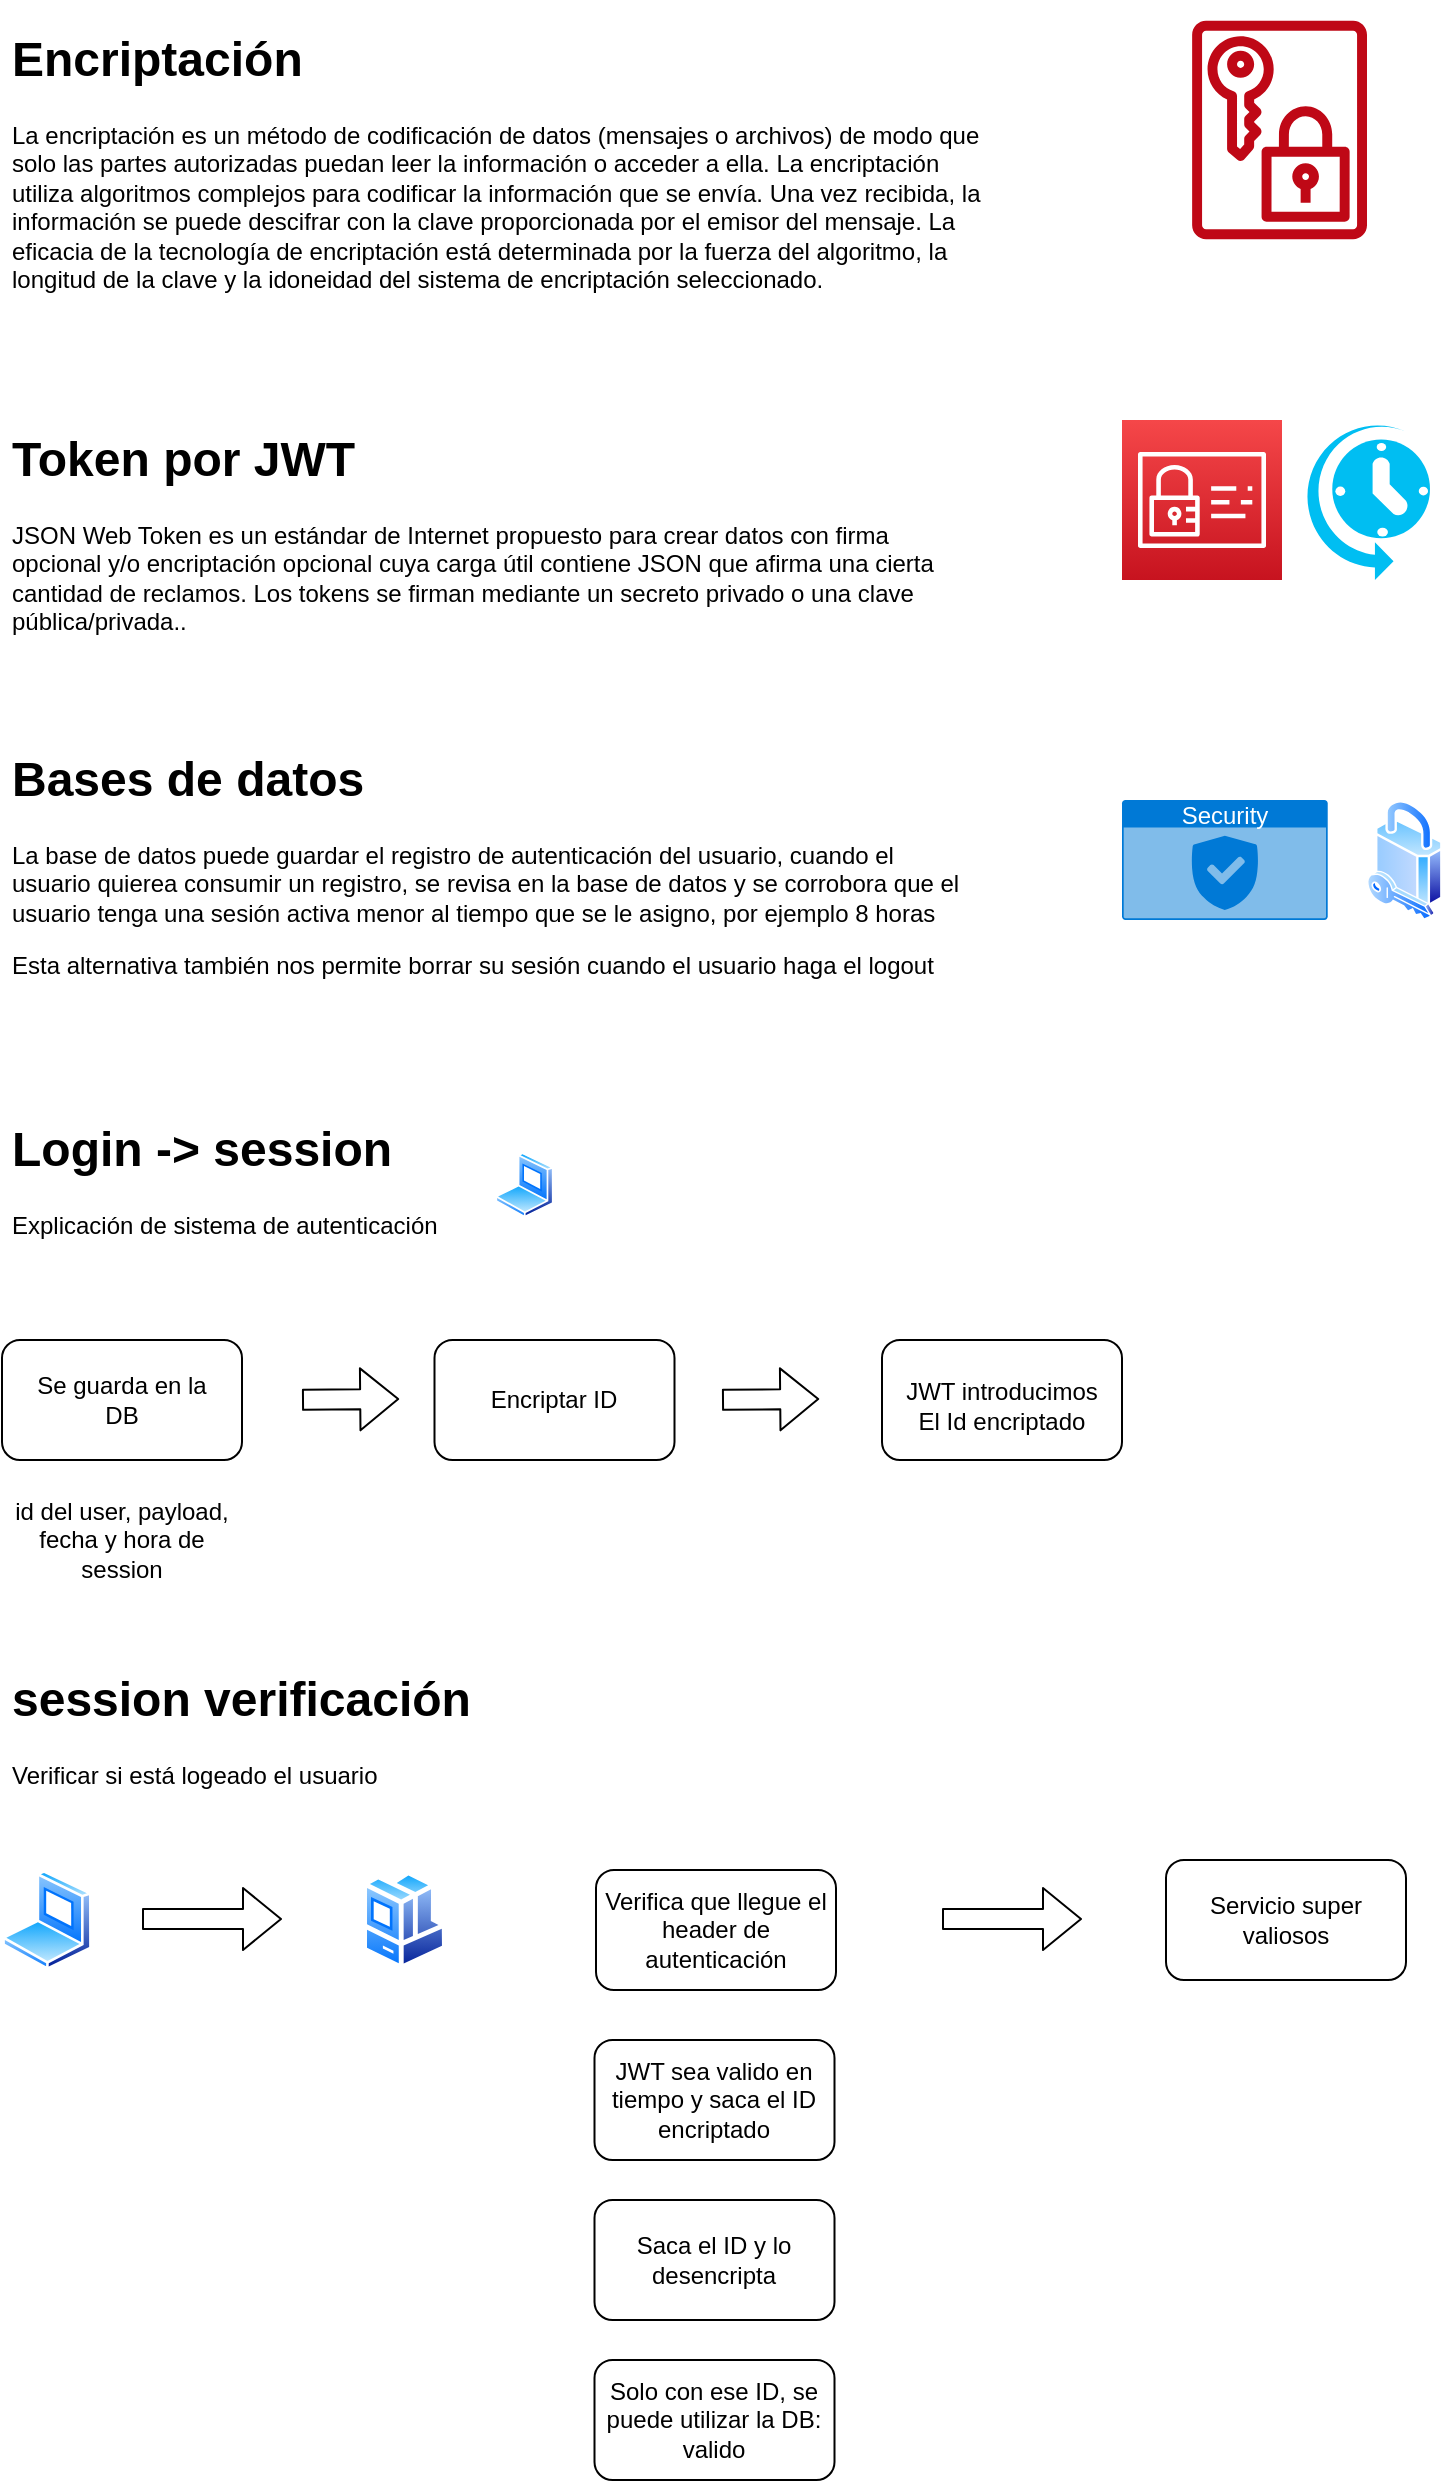 <mxfile>
    <diagram id="LDMWREldx_whx4n_vvC_" name="Página-1">
        <mxGraphModel dx="743" dy="272" grid="1" gridSize="10" guides="1" tooltips="1" connect="1" arrows="1" fold="1" page="1" pageScale="1" pageWidth="827" pageHeight="1169" math="0" shadow="0">
            <root>
                <mxCell id="0"/>
                <mxCell id="1" parent="0"/>
                <mxCell id="2" value="Security" style="html=1;strokeColor=none;fillColor=#0079D6;labelPosition=center;verticalLabelPosition=middle;verticalAlign=top;align=center;fontSize=12;outlineConnect=0;spacingTop=-6;fontColor=#FFFFFF;sketch=0;shape=mxgraph.sitemap.security;" parent="1" vertex="1">
                    <mxGeometry x="600" y="430" width="102.86" height="60" as="geometry"/>
                </mxCell>
                <mxCell id="3" value="" style="aspect=fixed;perimeter=ellipsePerimeter;html=1;align=center;shadow=0;dashed=0;spacingTop=3;image;image=img/lib/active_directory/security.svg;" parent="1" vertex="1">
                    <mxGeometry x="722.5" y="430" width="37.8" height="60" as="geometry"/>
                </mxCell>
                <mxCell id="5" value="" style="sketch=0;points=[[0,0,0],[0.25,0,0],[0.5,0,0],[0.75,0,0],[1,0,0],[0,1,0],[0.25,1,0],[0.5,1,0],[0.75,1,0],[1,1,0],[0,0.25,0],[0,0.5,0],[0,0.75,0],[1,0.25,0],[1,0.5,0],[1,0.75,0]];outlineConnect=0;fontColor=#232F3E;gradientColor=#F54749;gradientDirection=north;fillColor=#C7131F;strokeColor=#ffffff;dashed=0;verticalLabelPosition=bottom;verticalAlign=top;align=center;html=1;fontSize=12;fontStyle=0;aspect=fixed;shape=mxgraph.aws4.resourceIcon;resIcon=mxgraph.aws4.identity_and_access_management;" parent="1" vertex="1">
                    <mxGeometry x="600" y="240" width="80" height="80" as="geometry"/>
                </mxCell>
                <mxCell id="7" value="" style="sketch=0;outlineConnect=0;fontColor=#232F3E;gradientColor=none;fillColor=#BF0816;strokeColor=none;dashed=0;verticalLabelPosition=bottom;verticalAlign=top;align=center;html=1;fontSize=12;fontStyle=0;aspect=fixed;pointerEvents=1;shape=mxgraph.aws4.data_encryption_key;" parent="1" vertex="1">
                    <mxGeometry x="635.07" y="40" width="87.43" height="110" as="geometry"/>
                </mxCell>
                <mxCell id="8" value="" style="verticalLabelPosition=bottom;html=1;verticalAlign=top;align=center;strokeColor=none;fillColor=#00BEF2;shape=mxgraph.azure.scheduler;pointerEvents=1;" parent="1" vertex="1">
                    <mxGeometry x="690" y="240" width="64" height="80" as="geometry"/>
                </mxCell>
                <mxCell id="9" value="&lt;h1&gt;Encriptación&lt;/h1&gt;&lt;p&gt;La encriptación es un método de codificación de datos (mensajes o archivos) de modo que solo las partes autorizadas puedan leer la información o acceder a ella. La encriptación utiliza algoritmos complejos para codificar la información que se envía. Una vez recibida, la información se puede descifrar con la clave proporcionada por el emisor del mensaje. La eficacia de la tecnología de encriptación está determinada por la fuerza del algoritmo, la longitud de la clave y la idoneidad del sistema de encriptación seleccionado.&lt;/p&gt;" style="text;html=1;strokeColor=none;fillColor=none;spacing=5;spacingTop=-20;whiteSpace=wrap;overflow=hidden;rounded=0;" parent="1" vertex="1">
                    <mxGeometry x="40" y="40" width="500" height="160" as="geometry"/>
                </mxCell>
                <mxCell id="11" value="&lt;h1&gt;Token por JWT&lt;/h1&gt;&lt;p&gt;JSON Web Token es un estándar de Internet propuesto para crear datos con firma opcional y/o encriptación opcional cuya carga útil contiene JSON que afirma una cierta cantidad de reclamos. Los tokens se firman mediante un secreto privado o una clave pública/privada..&lt;/p&gt;" style="text;html=1;strokeColor=none;fillColor=none;spacing=5;spacingTop=-20;whiteSpace=wrap;overflow=hidden;rounded=0;" parent="1" vertex="1">
                    <mxGeometry x="40" y="240" width="490" height="120" as="geometry"/>
                </mxCell>
                <mxCell id="12" value="&lt;h1&gt;Bases de datos&lt;/h1&gt;&lt;p&gt;La base de datos puede guardar el registro de autenticación del usuario, cuando el usuario quierea consumir un registro, se revisa en la base de datos y se corrobora que el usuario tenga una sesión activa menor al tiempo que se le asigno, por ejemplo 8 horas&lt;/p&gt;&lt;p&gt;Esta alternativa también nos permite borrar su sesión cuando el usuario haga el logout&lt;/p&gt;" style="text;html=1;strokeColor=none;fillColor=none;spacing=5;spacingTop=-20;whiteSpace=wrap;overflow=hidden;rounded=0;" parent="1" vertex="1">
                    <mxGeometry x="40" y="400" width="490" height="120" as="geometry"/>
                </mxCell>
                <mxCell id="13" value="" style="rounded=1;whiteSpace=wrap;html=1;" parent="1" vertex="1">
                    <mxGeometry x="40" y="700" width="120" height="60" as="geometry"/>
                </mxCell>
                <mxCell id="14" value="Se guarda en la DB" style="text;html=1;strokeColor=none;fillColor=none;align=center;verticalAlign=middle;whiteSpace=wrap;rounded=0;" parent="1" vertex="1">
                    <mxGeometry x="50" y="710" width="100" height="40" as="geometry"/>
                </mxCell>
                <mxCell id="15" value="" style="shape=flexArrow;endArrow=classic;html=1;" parent="1" edge="1">
                    <mxGeometry width="50" height="50" relative="1" as="geometry">
                        <mxPoint x="110" y="989.5" as="sourcePoint"/>
                        <mxPoint x="180" y="989.5" as="targetPoint"/>
                    </mxGeometry>
                </mxCell>
                <mxCell id="16" value="id del user, payload, fecha y hora de session" style="text;html=1;strokeColor=none;fillColor=none;align=center;verticalAlign=middle;whiteSpace=wrap;rounded=0;" parent="1" vertex="1">
                    <mxGeometry x="40" y="770" width="120" height="60" as="geometry"/>
                </mxCell>
                <mxCell id="17" value="" style="rounded=1;whiteSpace=wrap;html=1;" parent="1" vertex="1">
                    <mxGeometry x="480" y="700" width="120" height="60" as="geometry"/>
                </mxCell>
                <mxCell id="18" value="JWT introducimos El Id encriptado" style="text;html=1;strokeColor=none;fillColor=none;align=center;verticalAlign=middle;whiteSpace=wrap;rounded=0;" parent="1" vertex="1">
                    <mxGeometry x="490" y="715" width="100" height="35" as="geometry"/>
                </mxCell>
                <mxCell id="20" value="" style="aspect=fixed;perimeter=ellipsePerimeter;html=1;align=center;shadow=0;dashed=0;spacingTop=3;image;image=img/lib/active_directory/laptop_client.svg;" parent="1" vertex="1">
                    <mxGeometry x="286.63" y="606.25" width="29.25" height="32.5" as="geometry"/>
                </mxCell>
                <mxCell id="21" value="" style="aspect=fixed;perimeter=ellipsePerimeter;html=1;align=center;shadow=0;dashed=0;spacingTop=3;image;image=img/lib/active_directory/workstation_client.svg;" parent="1" vertex="1">
                    <mxGeometry x="220" y="965" width="42.5" height="50" as="geometry"/>
                </mxCell>
                <mxCell id="22" value="" style="aspect=fixed;perimeter=ellipsePerimeter;html=1;align=center;shadow=0;dashed=0;spacingTop=3;image;image=img/lib/active_directory/laptop_client.svg;" parent="1" vertex="1">
                    <mxGeometry x="40" y="965" width="45" height="50" as="geometry"/>
                </mxCell>
                <mxCell id="23" value="JWT sea valido en tiempo y saca el ID encriptado" style="rounded=1;whiteSpace=wrap;html=1;" parent="1" vertex="1">
                    <mxGeometry x="336.25" y="1050" width="120" height="60" as="geometry"/>
                </mxCell>
                <mxCell id="24" value="Solo con ese ID, se puede utilizar la DB: valido" style="rounded=1;whiteSpace=wrap;html=1;" parent="1" vertex="1">
                    <mxGeometry x="336.25" y="1210" width="120" height="60" as="geometry"/>
                </mxCell>
                <mxCell id="25" value="" style="shape=flexArrow;endArrow=classic;html=1;" parent="1" edge="1">
                    <mxGeometry width="50" height="50" relative="1" as="geometry">
                        <mxPoint x="510.0" y="989.5" as="sourcePoint"/>
                        <mxPoint x="580.0" y="989.5" as="targetPoint"/>
                    </mxGeometry>
                </mxCell>
                <mxCell id="26" value="Encriptar ID" style="rounded=1;whiteSpace=wrap;html=1;" parent="1" vertex="1">
                    <mxGeometry x="256.25" y="700" width="120" height="60" as="geometry"/>
                </mxCell>
                <mxCell id="27" value="" style="shape=flexArrow;endArrow=classic;html=1;" parent="1" edge="1">
                    <mxGeometry width="50" height="50" relative="1" as="geometry">
                        <mxPoint x="190.0" y="729.94" as="sourcePoint"/>
                        <mxPoint x="238.6" y="729.5" as="targetPoint"/>
                    </mxGeometry>
                </mxCell>
                <mxCell id="28" value="Servicio super valiosos" style="rounded=1;whiteSpace=wrap;html=1;" parent="1" vertex="1">
                    <mxGeometry x="622" y="960" width="120" height="60" as="geometry"/>
                </mxCell>
                <mxCell id="29" value="Saca el ID y lo desencripta" style="rounded=1;whiteSpace=wrap;html=1;" parent="1" vertex="1">
                    <mxGeometry x="336.25" y="1130" width="120" height="60" as="geometry"/>
                </mxCell>
                <mxCell id="30" value="&lt;h1&gt;Login -&amp;gt; session&lt;/h1&gt;&lt;p&gt;Explicación de sistema de autenticación&lt;/p&gt;" style="text;html=1;strokeColor=none;fillColor=none;spacing=5;spacingTop=-20;whiteSpace=wrap;overflow=hidden;rounded=0;" vertex="1" parent="1">
                    <mxGeometry x="40" y="585" width="240" height="75" as="geometry"/>
                </mxCell>
                <mxCell id="31" value="" style="shape=flexArrow;endArrow=classic;html=1;" edge="1" parent="1">
                    <mxGeometry width="50" height="50" relative="1" as="geometry">
                        <mxPoint x="400.0" y="729.94" as="sourcePoint"/>
                        <mxPoint x="448.6" y="729.5" as="targetPoint"/>
                    </mxGeometry>
                </mxCell>
                <mxCell id="32" value="&lt;h1&gt;session verificación&lt;/h1&gt;&lt;p&gt;Verificar si está logeado el usuario&lt;/p&gt;" style="text;html=1;strokeColor=none;fillColor=none;spacing=5;spacingTop=-20;whiteSpace=wrap;overflow=hidden;rounded=0;" vertex="1" parent="1">
                    <mxGeometry x="40" y="860" width="240" height="75" as="geometry"/>
                </mxCell>
                <mxCell id="33" value="Verifica que llegue el header de autenticación" style="rounded=1;whiteSpace=wrap;html=1;" vertex="1" parent="1">
                    <mxGeometry x="337" y="965" width="120" height="60" as="geometry"/>
                </mxCell>
            </root>
        </mxGraphModel>
    </diagram>
</mxfile>
